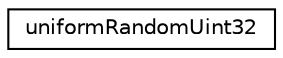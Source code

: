 digraph "Graphical Class Hierarchy"
{
 // LATEX_PDF_SIZE
  edge [fontname="Helvetica",fontsize="10",labelfontname="Helvetica",labelfontsize="10"];
  node [fontname="Helvetica",fontsize="10",shape=record];
  rankdir="LR";
  Node0 [label="uniformRandomUint32",height=0.2,width=0.4,color="black", fillcolor="white", style="filled",URL="$classpFlow_1_1uniformRandomUint32.html",tooltip=" "];
}
